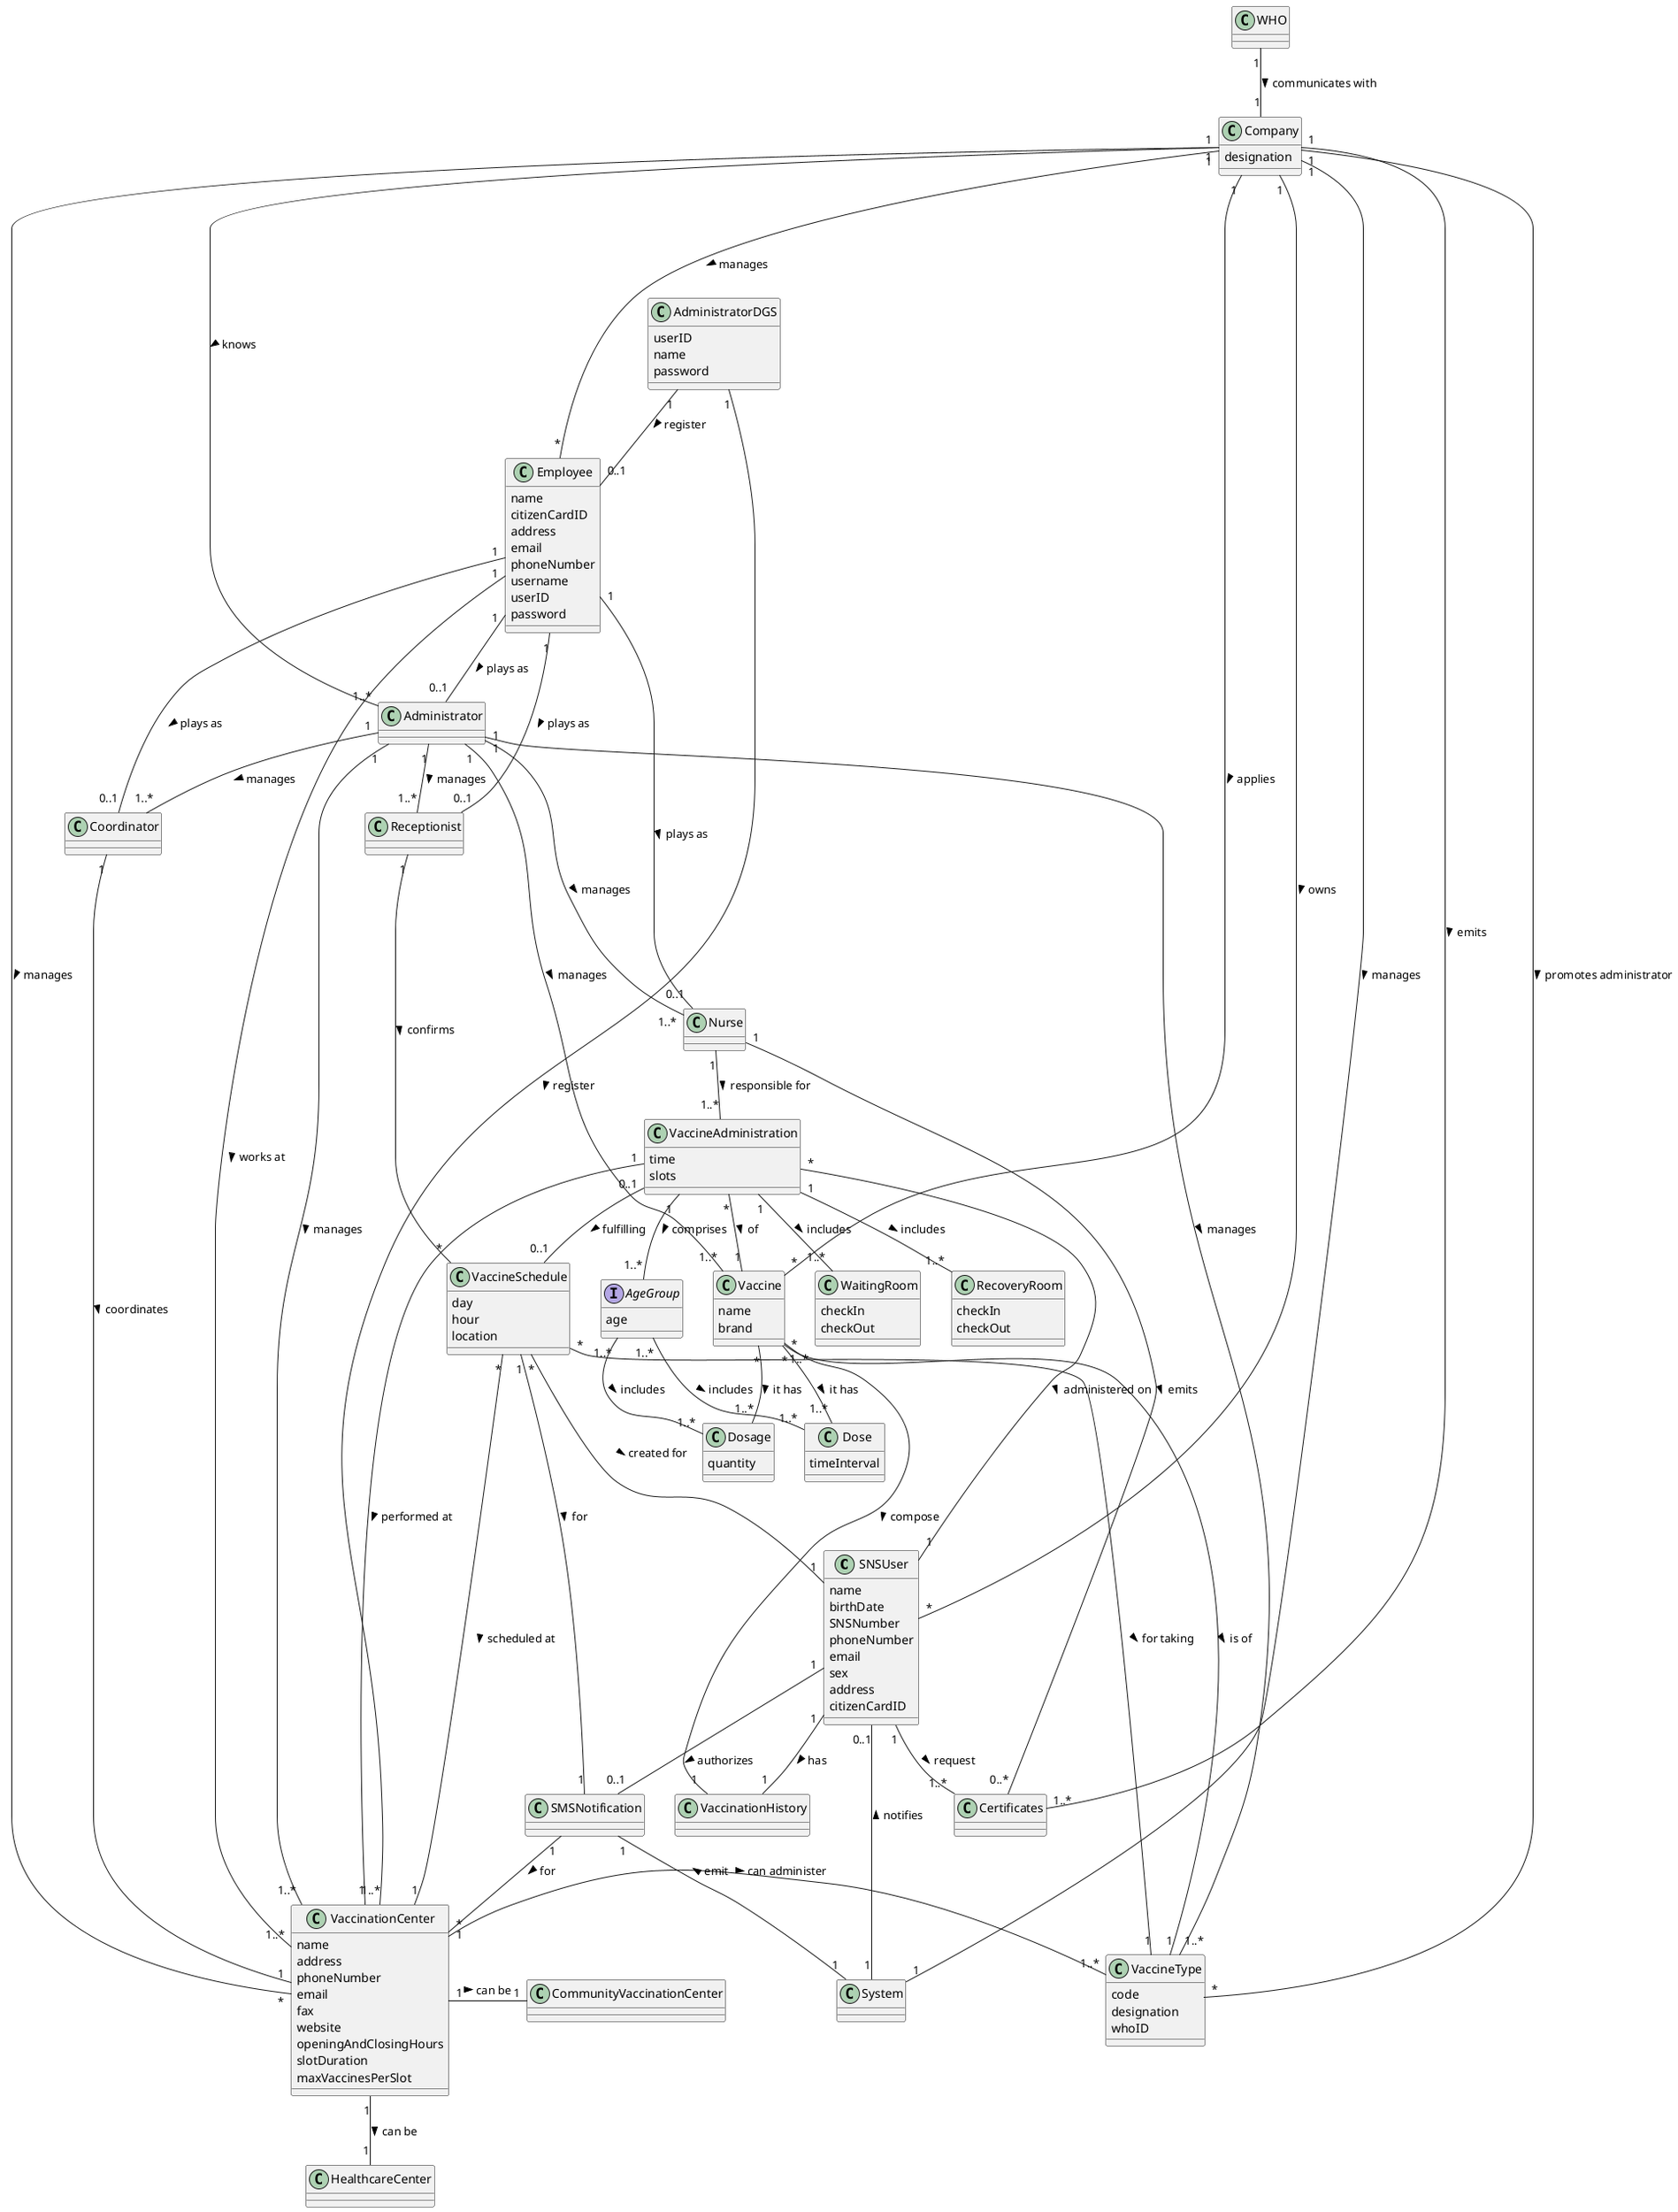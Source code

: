 @startuml
'https://plantuml.com/class-diagram

class SNSUser{
  name
  birthDate
  SNSNumber
  phoneNumber
  email
  sex
  address
  citizenCardID
}

class Employee{
    name
    citizenCardID
    address
    email
    phoneNumber
    username
    userID
    password
}

class Receptionist

class Nurse

class Administrator

class AdministratorDGS{
    userID
    name
    password
}

class Coordinator

class Vaccine{
  name
  brand
}

class VaccineType{
  code
  designation
  whoID
}

class VaccinationCenter{
  name
  address
  phoneNumber
  email
  fax
  website
  openingAndClosingHours
  slotDuration
  maxVaccinesPerSlot
}

class CommunityVaccinationCenter

class HealthcareCenter

class VaccineAdministration{
  time
  slots
}

class VaccineSchedule{
  day
  hour
  location
}

class Company{
    designation
}

class Dosage{
    quantity
}

class Dose{
    timeInterval
}

class Certificates

class WaitingRoom {
  checkIn
  checkOut
}

class RecoveryRoom{
 checkIn
 checkOut
}

class System

interface AgeGroup{
  age
}

class WHO

class VaccinationHistory

class SMSNotification

SNSUser "1" -- "1..*" Certificates: > request
SNSUser "1" -- "1" VaccinationHistory: > has

Company "1" -- "*" SNSUser: > owns
Company "1" -- "*" VaccineType: > promotes administrator
Company "1" -- "*" Vaccine: > applies
Company "1" ---- "*" VaccinationCenter: > manages
Company "1" -- "1..*" Administrator: > knows
Company "1" -- "1" System: > manages
Company "1" -- "1..*" Certificates: > emits
Company "1" ---- "*" Employee: > manages

WHO "1" -- "1" Company: > communicates with

Administrator "1" ---- "1..*" Nurse: > manages
Administrator "1" -- "1..*" Receptionist: > manages
Administrator "1" -- "1..*" Coordinator: > manages
Administrator "1" -- "1..*" Vaccine: > manages
Administrator "1" -- "1..*" VaccineType: > manages
Administrator "1" -- "1..*" VaccinationCenter: > manages

AdministratorDGS "1" -- "1..*" VaccinationCenter: > register
AdministratorDGS "1" -- "0..1" Employee: > register

Employee "1" -- "0..1" Nurse: > plays as
Employee "1" -- "0..1" Receptionist: > plays as
Employee "1" -- "0..1" Coordinator: > plays as
Employee "1" -- "0..1" Administrator: > plays as
Employee "1" -- "1..*" VaccinationCenter: > works at

Receptionist "1" -- "*" VaccineSchedule: > confirms

Nurse "1" -- "1..*" VaccineAdministration: > responsible for
Nurse "1" - "0..*" Certificates: > emits

Coordinator "1" -- "1" VaccinationCenter: > coordinates

Vaccine "*" -- "1" VaccineType: > is of
Vaccine "*" -- "1..*" Dose: > it has
Vaccine "*" -- "1..*" Dosage: > it has
Vaccine "1..*" -- "1" VaccinationHistory: > compose

VaccineSchedule "*" -- "1" VaccineType: > for taking
VaccineSchedule "*" --- "1" SNSUser: > created for
VaccineSchedule "*" -- "1" VaccinationCenter: > scheduled at
VaccineSchedule "1" -- "1" SMSNotification: > for

VaccineAdministration "*" -- "1" SNSUser: > administered on
VaccineAdministration "*" -- "1" Vaccine: > of
VaccineAdministration "0..1" -- "0..1" VaccineSchedule: > fulfilling
VaccineAdministration "1" -- "1..*" WaitingRoom: > includes
VaccineAdministration "1" -- "1..*" RecoveryRoom: > includes
VaccineAdministration "1" -- "1..*" AgeGroup: > comprises
VaccineAdministration "1" -- "1" VaccinationCenter: > performed at

VaccinationCenter "1" -- "1" HealthcareCenter: > can be
VaccinationCenter "1" - "1" CommunityVaccinationCenter: > can be
VaccinationCenter "*" - "1..*" VaccineType: > can administer

System "1" -- "0..1" "SNSUser": > notifies

AgeGroup "1..*" -- "1..*" Dosage: > includes
AgeGroup"1..*" -- "1..*" Dose: > includes

SMSNotification "1" -- "1" System:< emit
SMSNotification "1" -- "1" VaccinationCenter:> for
SNSUser "1" -- "0..1" SMSNotification:> authorizes

@enduml
